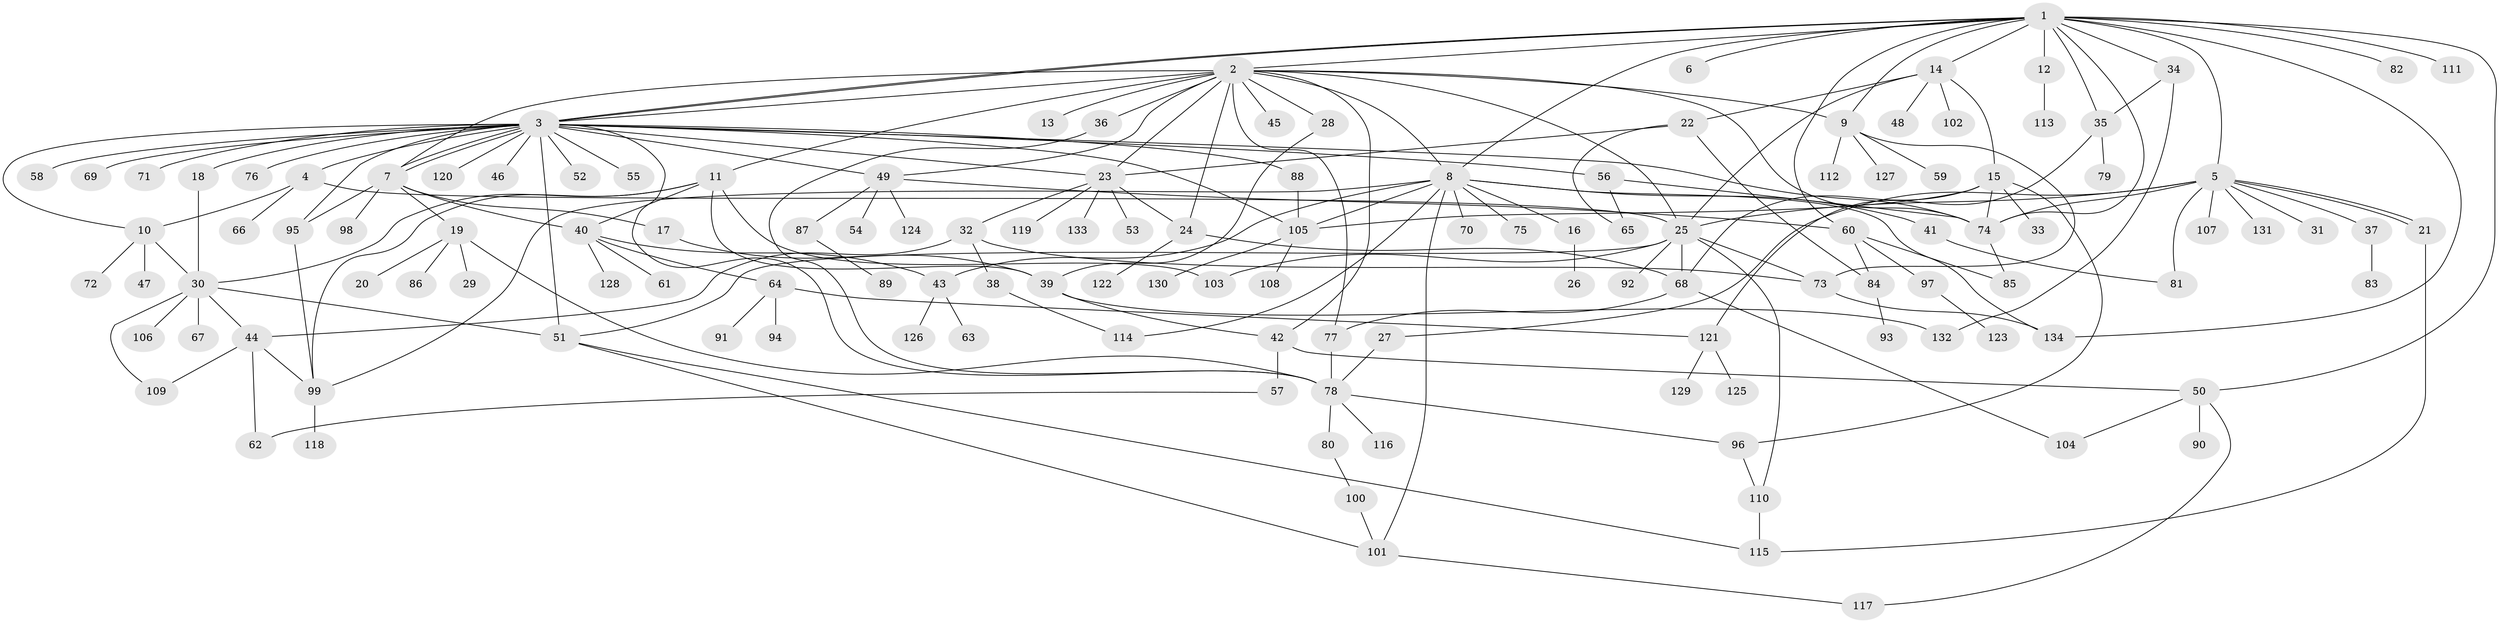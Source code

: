 // coarse degree distribution, {17: 0.0125, 16: 0.0125, 23: 0.0125, 12: 0.0125, 11: 0.0125, 1: 0.425, 8: 0.025, 14: 0.0125, 5: 0.0625, 6: 0.075, 2: 0.1875, 10: 0.025, 3: 0.075, 4: 0.05}
// Generated by graph-tools (version 1.1) at 2025/18/03/04/25 18:18:02]
// undirected, 134 vertices, 202 edges
graph export_dot {
graph [start="1"]
  node [color=gray90,style=filled];
  1;
  2;
  3;
  4;
  5;
  6;
  7;
  8;
  9;
  10;
  11;
  12;
  13;
  14;
  15;
  16;
  17;
  18;
  19;
  20;
  21;
  22;
  23;
  24;
  25;
  26;
  27;
  28;
  29;
  30;
  31;
  32;
  33;
  34;
  35;
  36;
  37;
  38;
  39;
  40;
  41;
  42;
  43;
  44;
  45;
  46;
  47;
  48;
  49;
  50;
  51;
  52;
  53;
  54;
  55;
  56;
  57;
  58;
  59;
  60;
  61;
  62;
  63;
  64;
  65;
  66;
  67;
  68;
  69;
  70;
  71;
  72;
  73;
  74;
  75;
  76;
  77;
  78;
  79;
  80;
  81;
  82;
  83;
  84;
  85;
  86;
  87;
  88;
  89;
  90;
  91;
  92;
  93;
  94;
  95;
  96;
  97;
  98;
  99;
  100;
  101;
  102;
  103;
  104;
  105;
  106;
  107;
  108;
  109;
  110;
  111;
  112;
  113;
  114;
  115;
  116;
  117;
  118;
  119;
  120;
  121;
  122;
  123;
  124;
  125;
  126;
  127;
  128;
  129;
  130;
  131;
  132;
  133;
  134;
  1 -- 2;
  1 -- 3;
  1 -- 3;
  1 -- 5;
  1 -- 6;
  1 -- 8;
  1 -- 9;
  1 -- 12;
  1 -- 14;
  1 -- 34;
  1 -- 35;
  1 -- 50;
  1 -- 60;
  1 -- 74;
  1 -- 82;
  1 -- 111;
  1 -- 134;
  2 -- 3;
  2 -- 7;
  2 -- 8;
  2 -- 9;
  2 -- 11;
  2 -- 13;
  2 -- 23;
  2 -- 24;
  2 -- 25;
  2 -- 28;
  2 -- 36;
  2 -- 42;
  2 -- 45;
  2 -- 49;
  2 -- 74;
  2 -- 77;
  3 -- 4;
  3 -- 7;
  3 -- 7;
  3 -- 10;
  3 -- 18;
  3 -- 23;
  3 -- 46;
  3 -- 49;
  3 -- 51;
  3 -- 52;
  3 -- 55;
  3 -- 56;
  3 -- 58;
  3 -- 69;
  3 -- 71;
  3 -- 74;
  3 -- 76;
  3 -- 78;
  3 -- 88;
  3 -- 95;
  3 -- 105;
  3 -- 120;
  4 -- 10;
  4 -- 25;
  4 -- 66;
  5 -- 21;
  5 -- 21;
  5 -- 25;
  5 -- 27;
  5 -- 31;
  5 -- 37;
  5 -- 74;
  5 -- 81;
  5 -- 107;
  5 -- 131;
  7 -- 17;
  7 -- 19;
  7 -- 40;
  7 -- 95;
  7 -- 98;
  8 -- 16;
  8 -- 41;
  8 -- 43;
  8 -- 70;
  8 -- 75;
  8 -- 99;
  8 -- 101;
  8 -- 105;
  8 -- 114;
  8 -- 134;
  9 -- 59;
  9 -- 73;
  9 -- 112;
  9 -- 127;
  10 -- 30;
  10 -- 47;
  10 -- 72;
  11 -- 30;
  11 -- 39;
  11 -- 40;
  11 -- 99;
  11 -- 103;
  12 -- 113;
  14 -- 15;
  14 -- 22;
  14 -- 25;
  14 -- 48;
  14 -- 102;
  15 -- 33;
  15 -- 68;
  15 -- 74;
  15 -- 96;
  15 -- 105;
  16 -- 26;
  17 -- 39;
  18 -- 30;
  19 -- 20;
  19 -- 29;
  19 -- 78;
  19 -- 86;
  21 -- 115;
  22 -- 23;
  22 -- 65;
  22 -- 84;
  23 -- 24;
  23 -- 32;
  23 -- 53;
  23 -- 119;
  23 -- 133;
  24 -- 68;
  24 -- 122;
  25 -- 51;
  25 -- 68;
  25 -- 73;
  25 -- 92;
  25 -- 103;
  25 -- 110;
  27 -- 78;
  28 -- 39;
  30 -- 44;
  30 -- 51;
  30 -- 67;
  30 -- 106;
  30 -- 109;
  32 -- 38;
  32 -- 44;
  32 -- 73;
  34 -- 35;
  34 -- 132;
  35 -- 79;
  35 -- 121;
  36 -- 78;
  37 -- 83;
  38 -- 114;
  39 -- 42;
  39 -- 132;
  40 -- 43;
  40 -- 61;
  40 -- 64;
  40 -- 128;
  41 -- 81;
  42 -- 50;
  42 -- 57;
  43 -- 63;
  43 -- 126;
  44 -- 62;
  44 -- 99;
  44 -- 109;
  49 -- 54;
  49 -- 60;
  49 -- 87;
  49 -- 124;
  50 -- 90;
  50 -- 104;
  50 -- 117;
  51 -- 101;
  51 -- 115;
  56 -- 65;
  56 -- 74;
  57 -- 62;
  60 -- 84;
  60 -- 85;
  60 -- 97;
  64 -- 91;
  64 -- 94;
  64 -- 121;
  68 -- 77;
  68 -- 104;
  73 -- 134;
  74 -- 85;
  77 -- 78;
  78 -- 80;
  78 -- 96;
  78 -- 116;
  80 -- 100;
  84 -- 93;
  87 -- 89;
  88 -- 105;
  95 -- 99;
  96 -- 110;
  97 -- 123;
  99 -- 118;
  100 -- 101;
  101 -- 117;
  105 -- 108;
  105 -- 130;
  110 -- 115;
  121 -- 125;
  121 -- 129;
}
